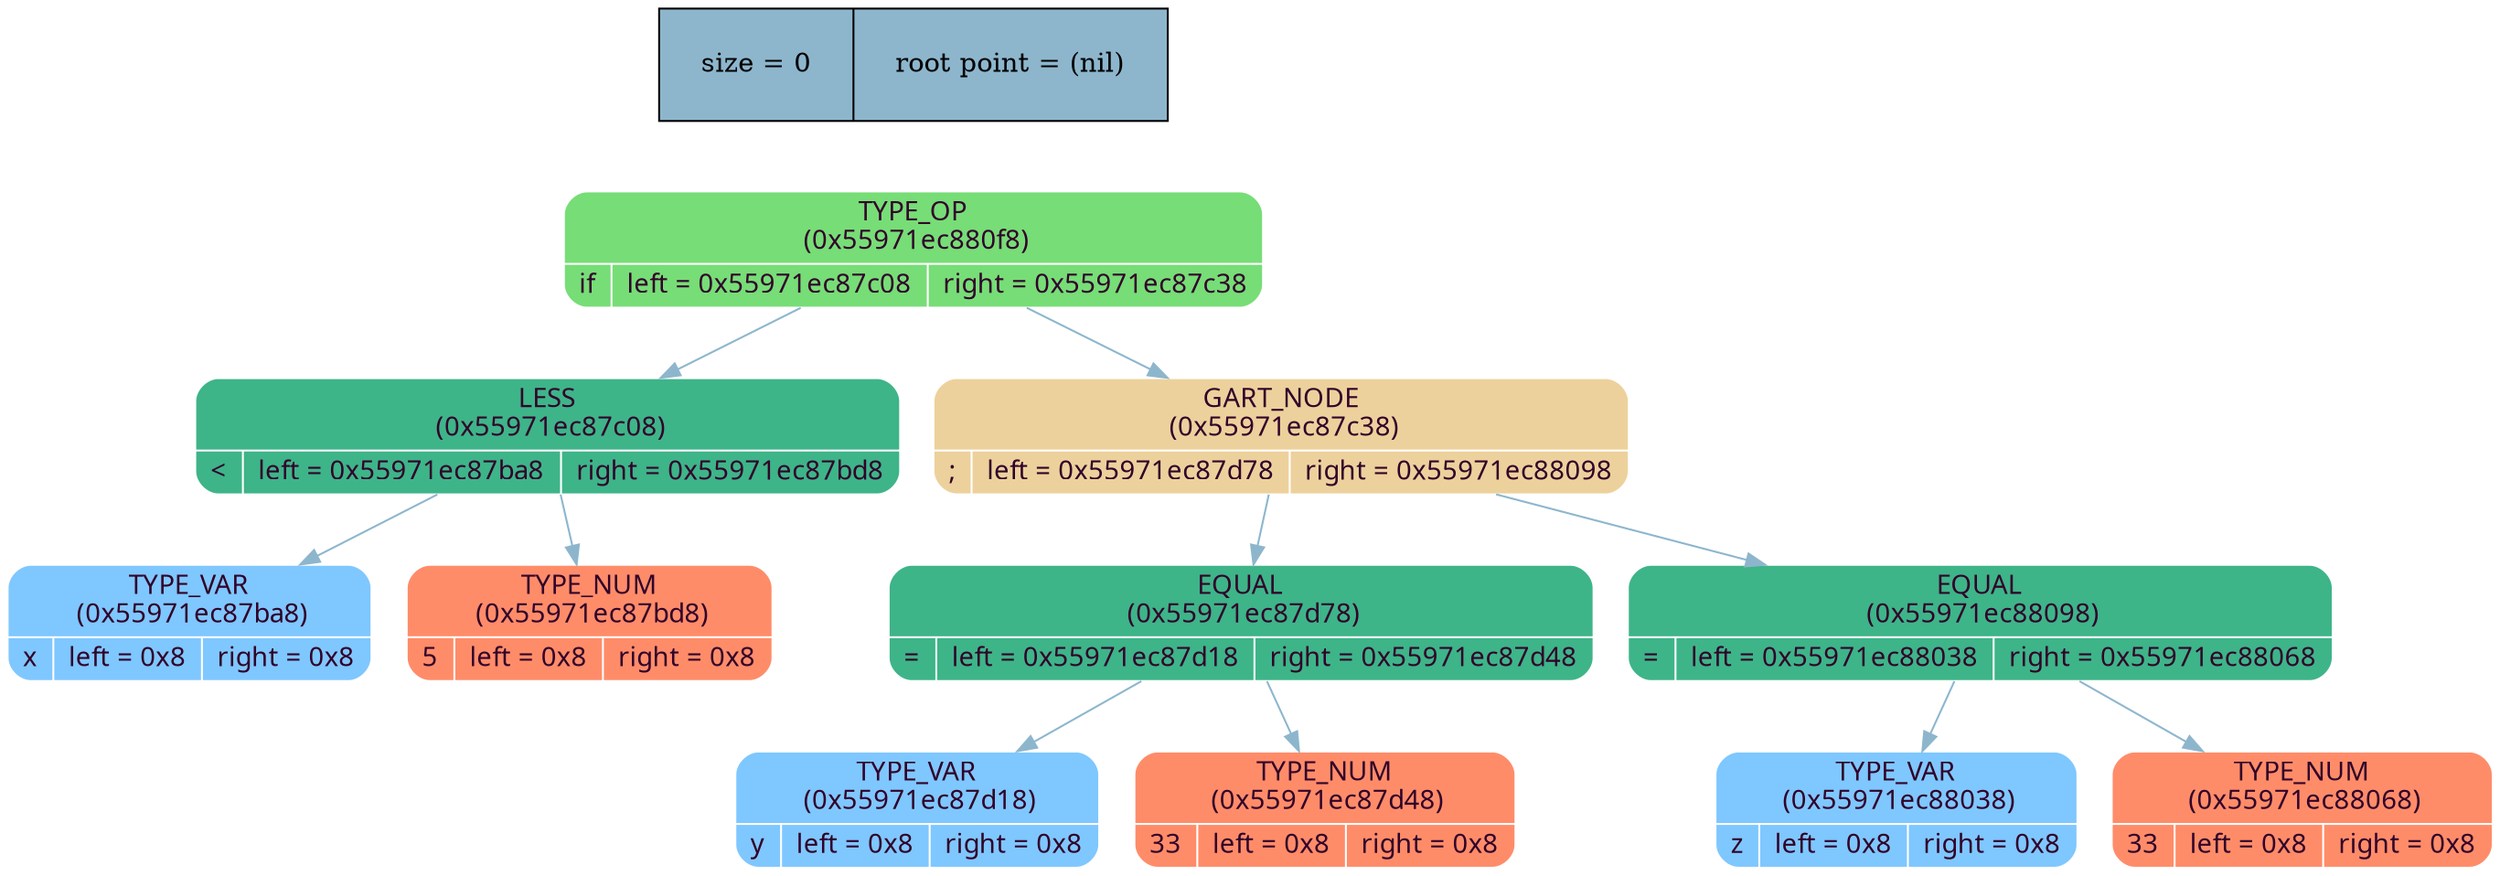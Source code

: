 digraph   
{
rankdir = ""
splines = "true"

node_stat [margin = "0.3*0.3", style = "filled", shape = "record", fillcolor = "#8DB6CD" label = " size = 0 | root point = (nil)"]
{rank = source; node_stat}

node0x55971ec880f8 [shape = "Mrecord", fillcolor = "#77DD77", style = "filled", fontcolor = "#31032A", fontname = "Calibri", color = "white", label = "{TYPE_OP\n (0x55971ec880f8)| {if |left = 0x55971ec87c08 |right = 0x55971ec87c38}}"]
node0x55971ec880f8 -> node0x55971ec87c08 [color = "#8DB6CD", style = "", constraint = true, fillcolor = "#8DB6CD",   fontcolor = "", fontname = "Calibri", label = ""];
node0x55971ec87c08 [shape = "Mrecord", fillcolor = "#3EB489", style = "filled", fontcolor = "#31032A", fontname = "Calibri", color = "white", label = "{LESS\n (0x55971ec87c08)| {\< |left = 0x55971ec87ba8 |right = 0x55971ec87bd8}}"]
node0x55971ec87c08 -> node0x55971ec87ba8 [color = "#8DB6CD", style = "", constraint = true, fillcolor = "#8DB6CD",   fontcolor = "", fontname = "Calibri", label = ""];
node0x55971ec87ba8 [shape = "Mrecord", fillcolor = "#7FC7FF", style = "filled", fontcolor = "#31032A", fontname = "Calibri", color = "white", label = "{TYPE_VAR\n (0x55971ec87ba8)| {x |left = 0x8 |right = 0x8}}"]
node0x55971ec87c08 -> node0x55971ec87bd8 [color = "#8DB6CD", style = "", constraint = true, fillcolor = "#8DB6CD",   fontcolor = "", fontname = "Calibri", label = ""];
node0x55971ec87bd8 [shape = "Mrecord", fillcolor = "#FF8C69", style = "filled", fontcolor = "#31032A", fontname = "Calibri", color = "white", label = "{TYPE_NUM\n (0x55971ec87bd8)| {5 |left = 0x8 |right = 0x8}}"]
node0x55971ec880f8 -> node0x55971ec87c38 [color = "#8DB6CD", style = "", constraint = true, fillcolor = "#8DB6CD",   fontcolor = "", fontname = "Calibri", label = ""];
node0x55971ec87c38 [shape = "Mrecord", fillcolor = "#EDD19C", style = "filled", fontcolor = "#31032A", fontname = "Calibri", color = "white", label = "{GART_NODE\n (0x55971ec87c38)| {; |left = 0x55971ec87d78 |right = 0x55971ec88098}}"]
node0x55971ec87c38 -> node0x55971ec87d78 [color = "#8DB6CD", style = "", constraint = true, fillcolor = "#8DB6CD",   fontcolor = "", fontname = "Calibri", label = ""];
node0x55971ec87d78 [shape = "Mrecord", fillcolor = "#3EB489", style = "filled", fontcolor = "#31032A", fontname = "Calibri", color = "white", label = "{EQUAL\n (0x55971ec87d78)| {= |left = 0x55971ec87d18 |right = 0x55971ec87d48}}"]
node0x55971ec87d78 -> node0x55971ec87d18 [color = "#8DB6CD", style = "", constraint = true, fillcolor = "#8DB6CD",   fontcolor = "", fontname = "Calibri", label = ""];
node0x55971ec87d18 [shape = "Mrecord", fillcolor = "#7FC7FF", style = "filled", fontcolor = "#31032A", fontname = "Calibri", color = "white", label = "{TYPE_VAR\n (0x55971ec87d18)| {y |left = 0x8 |right = 0x8}}"]
node0x55971ec87d78 -> node0x55971ec87d48 [color = "#8DB6CD", style = "", constraint = true, fillcolor = "#8DB6CD",   fontcolor = "", fontname = "Calibri", label = ""];
node0x55971ec87d48 [shape = "Mrecord", fillcolor = "#FF8C69", style = "filled", fontcolor = "#31032A", fontname = "Calibri", color = "white", label = "{TYPE_NUM\n (0x55971ec87d48)| {33 |left = 0x8 |right = 0x8}}"]
node0x55971ec87c38 -> node0x55971ec88098 [color = "#8DB6CD", style = "", constraint = true, fillcolor = "#8DB6CD",   fontcolor = "", fontname = "Calibri", label = ""];
node0x55971ec88098 [shape = "Mrecord", fillcolor = "#3EB489", style = "filled", fontcolor = "#31032A", fontname = "Calibri", color = "white", label = "{EQUAL\n (0x55971ec88098)| {= |left = 0x55971ec88038 |right = 0x55971ec88068}}"]
node0x55971ec88098 -> node0x55971ec88038 [color = "#8DB6CD", style = "", constraint = true, fillcolor = "#8DB6CD",   fontcolor = "", fontname = "Calibri", label = ""];
node0x55971ec88038 [shape = "Mrecord", fillcolor = "#7FC7FF", style = "filled", fontcolor = "#31032A", fontname = "Calibri", color = "white", label = "{TYPE_VAR\n (0x55971ec88038)| {z |left = 0x8 |right = 0x8}}"]
node0x55971ec88098 -> node0x55971ec88068 [color = "#8DB6CD", style = "", constraint = true, fillcolor = "#8DB6CD",   fontcolor = "", fontname = "Calibri", label = ""];
node0x55971ec88068 [shape = "Mrecord", fillcolor = "#FF8C69", style = "filled", fontcolor = "#31032A", fontname = "Calibri", color = "white", label = "{TYPE_NUM\n (0x55971ec88068)| {33 |left = 0x8 |right = 0x8}}"]
}
